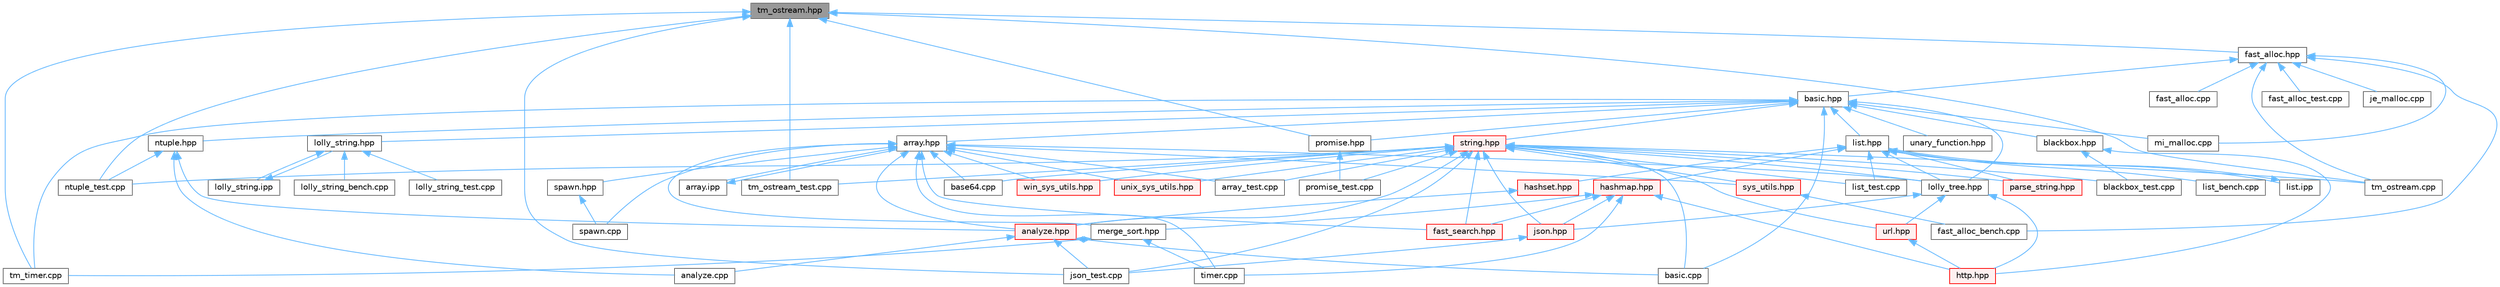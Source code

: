 digraph "tm_ostream.hpp"
{
 // LATEX_PDF_SIZE
  bgcolor="transparent";
  edge [fontname=Helvetica,fontsize=10,labelfontname=Helvetica,labelfontsize=10];
  node [fontname=Helvetica,fontsize=10,shape=box,height=0.2,width=0.4];
  Node1 [id="Node000001",label="tm_ostream.hpp",height=0.2,width=0.4,color="gray40", fillcolor="grey60", style="filled", fontcolor="black",tooltip=" "];
  Node1 -> Node2 [id="edge1_Node000001_Node000002",dir="back",color="steelblue1",style="solid",tooltip=" "];
  Node2 [id="Node000002",label="fast_alloc.hpp",height=0.2,width=0.4,color="grey40", fillcolor="white", style="filled",URL="$fast__alloc_8hpp.html",tooltip=" "];
  Node2 -> Node3 [id="edge2_Node000002_Node000003",dir="back",color="steelblue1",style="solid",tooltip=" "];
  Node3 [id="Node000003",label="basic.hpp",height=0.2,width=0.4,color="grey40", fillcolor="white", style="filled",URL="$basic_8hpp.html",tooltip=" "];
  Node3 -> Node4 [id="edge3_Node000003_Node000004",dir="back",color="steelblue1",style="solid",tooltip=" "];
  Node4 [id="Node000004",label="array.hpp",height=0.2,width=0.4,color="grey40", fillcolor="white", style="filled",URL="$array_8hpp.html",tooltip=" "];
  Node4 -> Node5 [id="edge4_Node000004_Node000005",dir="back",color="steelblue1",style="solid",tooltip=" "];
  Node5 [id="Node000005",label="analyze.hpp",height=0.2,width=0.4,color="red", fillcolor="#FFF0F0", style="filled",URL="$analyze_8hpp.html",tooltip=" "];
  Node5 -> Node6 [id="edge5_Node000005_Node000006",dir="back",color="steelblue1",style="solid",tooltip=" "];
  Node6 [id="Node000006",label="analyze.cpp",height=0.2,width=0.4,color="grey40", fillcolor="white", style="filled",URL="$analyze_8cpp.html",tooltip=" "];
  Node5 -> Node9 [id="edge6_Node000005_Node000009",dir="back",color="steelblue1",style="solid",tooltip=" "];
  Node9 [id="Node000009",label="basic.cpp",height=0.2,width=0.4,color="grey40", fillcolor="white", style="filled",URL="$basic_8cpp.html",tooltip=" "];
  Node5 -> Node14 [id="edge7_Node000005_Node000014",dir="back",color="steelblue1",style="solid",tooltip=" "];
  Node14 [id="Node000014",label="json_test.cpp",height=0.2,width=0.4,color="grey40", fillcolor="white", style="filled",URL="$json__test_8cpp.html",tooltip=" "];
  Node4 -> Node24 [id="edge8_Node000004_Node000024",dir="back",color="steelblue1",style="solid",tooltip=" "];
  Node24 [id="Node000024",label="array.ipp",height=0.2,width=0.4,color="grey40", fillcolor="white", style="filled",URL="$array_8ipp.html",tooltip=" "];
  Node24 -> Node4 [id="edge9_Node000024_Node000004",dir="back",color="steelblue1",style="solid",tooltip=" "];
  Node4 -> Node25 [id="edge10_Node000004_Node000025",dir="back",color="steelblue1",style="solid",tooltip=" "];
  Node25 [id="Node000025",label="array_test.cpp",height=0.2,width=0.4,color="grey40", fillcolor="white", style="filled",URL="$array__test_8cpp.html",tooltip=" "];
  Node4 -> Node26 [id="edge11_Node000004_Node000026",dir="back",color="steelblue1",style="solid",tooltip=" "];
  Node26 [id="Node000026",label="base64.cpp",height=0.2,width=0.4,color="grey40", fillcolor="white", style="filled",URL="$base64_8cpp.html",tooltip=" "];
  Node4 -> Node27 [id="edge12_Node000004_Node000027",dir="back",color="steelblue1",style="solid",tooltip=" "];
  Node27 [id="Node000027",label="fast_search.hpp",height=0.2,width=0.4,color="red", fillcolor="#FFF0F0", style="filled",URL="$fast__search_8hpp.html",tooltip=" "];
  Node4 -> Node29 [id="edge13_Node000004_Node000029",dir="back",color="steelblue1",style="solid",tooltip=" "];
  Node29 [id="Node000029",label="lolly_tree.hpp",height=0.2,width=0.4,color="grey40", fillcolor="white", style="filled",URL="$lolly__tree_8hpp.html",tooltip=" "];
  Node29 -> Node30 [id="edge14_Node000029_Node000030",dir="back",color="steelblue1",style="solid",tooltip=" "];
  Node30 [id="Node000030",label="http.hpp",height=0.2,width=0.4,color="red", fillcolor="#FFF0F0", style="filled",URL="$http_8hpp.html",tooltip=" "];
  Node29 -> Node32 [id="edge15_Node000029_Node000032",dir="back",color="steelblue1",style="solid",tooltip=" "];
  Node32 [id="Node000032",label="json.hpp",height=0.2,width=0.4,color="red", fillcolor="#FFF0F0", style="filled",URL="$json_8hpp.html",tooltip=" "];
  Node32 -> Node14 [id="edge16_Node000032_Node000014",dir="back",color="steelblue1",style="solid",tooltip=" "];
  Node29 -> Node33 [id="edge17_Node000029_Node000033",dir="back",color="steelblue1",style="solid",tooltip=" "];
  Node33 [id="Node000033",label="url.hpp",height=0.2,width=0.4,color="red", fillcolor="#FFF0F0", style="filled",URL="$url_8hpp.html",tooltip=" "];
  Node33 -> Node30 [id="edge18_Node000033_Node000030",dir="back",color="steelblue1",style="solid",tooltip=" "];
  Node4 -> Node72 [id="edge19_Node000004_Node000072",dir="back",color="steelblue1",style="solid",tooltip=" "];
  Node72 [id="Node000072",label="merge_sort.hpp",height=0.2,width=0.4,color="grey40", fillcolor="white", style="filled",URL="$merge__sort_8hpp.html",tooltip=" "];
  Node72 -> Node73 [id="edge20_Node000072_Node000073",dir="back",color="steelblue1",style="solid",tooltip=" "];
  Node73 [id="Node000073",label="timer.cpp",height=0.2,width=0.4,color="grey40", fillcolor="white", style="filled",URL="$timer_8cpp.html",tooltip=" "];
  Node72 -> Node74 [id="edge21_Node000072_Node000074",dir="back",color="steelblue1",style="solid",tooltip=" "];
  Node74 [id="Node000074",label="tm_timer.cpp",height=0.2,width=0.4,color="grey40", fillcolor="white", style="filled",URL="$tm__timer_8cpp.html",tooltip=" "];
  Node4 -> Node75 [id="edge22_Node000004_Node000075",dir="back",color="steelblue1",style="solid",tooltip=" "];
  Node75 [id="Node000075",label="spawn.cpp",height=0.2,width=0.4,color="grey40", fillcolor="white", style="filled",URL="$spawn_8cpp.html",tooltip=" "];
  Node4 -> Node76 [id="edge23_Node000004_Node000076",dir="back",color="steelblue1",style="solid",tooltip=" "];
  Node76 [id="Node000076",label="spawn.hpp",height=0.2,width=0.4,color="grey40", fillcolor="white", style="filled",URL="$spawn_8hpp.html",tooltip=" "];
  Node76 -> Node75 [id="edge24_Node000076_Node000075",dir="back",color="steelblue1",style="solid",tooltip=" "];
  Node4 -> Node77 [id="edge25_Node000004_Node000077",dir="back",color="steelblue1",style="solid",tooltip=" "];
  Node77 [id="Node000077",label="sys_utils.hpp",height=0.2,width=0.4,color="red", fillcolor="#FFF0F0", style="filled",URL="$sys__utils_8hpp.html",tooltip=" "];
  Node77 -> Node78 [id="edge26_Node000077_Node000078",dir="back",color="steelblue1",style="solid",tooltip=" "];
  Node78 [id="Node000078",label="fast_alloc_bench.cpp",height=0.2,width=0.4,color="grey40", fillcolor="white", style="filled",URL="$fast__alloc__bench_8cpp.html",tooltip=" "];
  Node4 -> Node73 [id="edge27_Node000004_Node000073",dir="back",color="steelblue1",style="solid",tooltip=" "];
  Node4 -> Node81 [id="edge28_Node000004_Node000081",dir="back",color="steelblue1",style="solid",tooltip=" "];
  Node81 [id="Node000081",label="unix_sys_utils.hpp",height=0.2,width=0.4,color="red", fillcolor="#FFF0F0", style="filled",URL="$unix__sys__utils_8hpp.html",tooltip=" "];
  Node4 -> Node82 [id="edge29_Node000004_Node000082",dir="back",color="steelblue1",style="solid",tooltip=" "];
  Node82 [id="Node000082",label="win_sys_utils.hpp",height=0.2,width=0.4,color="red", fillcolor="#FFF0F0", style="filled",URL="$win__sys__utils_8hpp.html",tooltip=" "];
  Node3 -> Node9 [id="edge30_Node000003_Node000009",dir="back",color="steelblue1",style="solid",tooltip=" "];
  Node3 -> Node83 [id="edge31_Node000003_Node000083",dir="back",color="steelblue1",style="solid",tooltip=" "];
  Node83 [id="Node000083",label="blackbox.hpp",height=0.2,width=0.4,color="grey40", fillcolor="white", style="filled",URL="$blackbox_8hpp.html",tooltip=" "];
  Node83 -> Node47 [id="edge32_Node000083_Node000047",dir="back",color="steelblue1",style="solid",tooltip=" "];
  Node47 [id="Node000047",label="blackbox_test.cpp",height=0.2,width=0.4,color="grey40", fillcolor="white", style="filled",URL="$blackbox__test_8cpp.html",tooltip=" "];
  Node83 -> Node30 [id="edge33_Node000083_Node000030",dir="back",color="steelblue1",style="solid",tooltip=" "];
  Node3 -> Node84 [id="edge34_Node000003_Node000084",dir="back",color="steelblue1",style="solid",tooltip=" "];
  Node84 [id="Node000084",label="list.hpp",height=0.2,width=0.4,color="grey40", fillcolor="white", style="filled",URL="$list_8hpp.html",tooltip=" "];
  Node84 -> Node85 [id="edge35_Node000084_Node000085",dir="back",color="steelblue1",style="solid",tooltip=" "];
  Node85 [id="Node000085",label="hashmap.hpp",height=0.2,width=0.4,color="red", fillcolor="#FFF0F0", style="filled",URL="$hashmap_8hpp.html",tooltip=" "];
  Node85 -> Node27 [id="edge36_Node000085_Node000027",dir="back",color="steelblue1",style="solid",tooltip=" "];
  Node85 -> Node30 [id="edge37_Node000085_Node000030",dir="back",color="steelblue1",style="solid",tooltip=" "];
  Node85 -> Node32 [id="edge38_Node000085_Node000032",dir="back",color="steelblue1",style="solid",tooltip=" "];
  Node85 -> Node72 [id="edge39_Node000085_Node000072",dir="back",color="steelblue1",style="solid",tooltip=" "];
  Node85 -> Node73 [id="edge40_Node000085_Node000073",dir="back",color="steelblue1",style="solid",tooltip=" "];
  Node84 -> Node97 [id="edge41_Node000084_Node000097",dir="back",color="steelblue1",style="solid",tooltip=" "];
  Node97 [id="Node000097",label="hashset.hpp",height=0.2,width=0.4,color="red", fillcolor="#FFF0F0", style="filled",URL="$hashset_8hpp.html",tooltip=" "];
  Node97 -> Node5 [id="edge42_Node000097_Node000005",dir="back",color="steelblue1",style="solid",tooltip=" "];
  Node84 -> Node99 [id="edge43_Node000084_Node000099",dir="back",color="steelblue1",style="solid",tooltip=" "];
  Node99 [id="Node000099",label="list.ipp",height=0.2,width=0.4,color="grey40", fillcolor="white", style="filled",URL="$list_8ipp.html",tooltip=" "];
  Node99 -> Node84 [id="edge44_Node000099_Node000084",dir="back",color="steelblue1",style="solid",tooltip=" "];
  Node84 -> Node100 [id="edge45_Node000084_Node000100",dir="back",color="steelblue1",style="solid",tooltip=" "];
  Node100 [id="Node000100",label="list_bench.cpp",height=0.2,width=0.4,color="grey40", fillcolor="white", style="filled",URL="$list__bench_8cpp.html",tooltip=" "];
  Node84 -> Node54 [id="edge46_Node000084_Node000054",dir="back",color="steelblue1",style="solid",tooltip=" "];
  Node54 [id="Node000054",label="list_test.cpp",height=0.2,width=0.4,color="grey40", fillcolor="white", style="filled",URL="$list__test_8cpp.html",tooltip=" "];
  Node84 -> Node29 [id="edge47_Node000084_Node000029",dir="back",color="steelblue1",style="solid",tooltip=" "];
  Node84 -> Node101 [id="edge48_Node000084_Node000101",dir="back",color="steelblue1",style="solid",tooltip=" "];
  Node101 [id="Node000101",label="parse_string.hpp",height=0.2,width=0.4,color="red", fillcolor="#FFF0F0", style="filled",URL="$parse__string_8hpp.html",tooltip=" "];
  Node3 -> Node102 [id="edge49_Node000003_Node000102",dir="back",color="steelblue1",style="solid",tooltip=" "];
  Node102 [id="Node000102",label="lolly_string.hpp",height=0.2,width=0.4,color="grey40", fillcolor="white", style="filled",URL="$lolly__string_8hpp.html",tooltip=" "];
  Node102 -> Node103 [id="edge50_Node000102_Node000103",dir="back",color="steelblue1",style="solid",tooltip=" "];
  Node103 [id="Node000103",label="lolly_string.ipp",height=0.2,width=0.4,color="grey40", fillcolor="white", style="filled",URL="$lolly__string_8ipp.html",tooltip=" "];
  Node103 -> Node102 [id="edge51_Node000103_Node000102",dir="back",color="steelblue1",style="solid",tooltip=" "];
  Node102 -> Node104 [id="edge52_Node000102_Node000104",dir="back",color="steelblue1",style="solid",tooltip=" "];
  Node104 [id="Node000104",label="lolly_string_bench.cpp",height=0.2,width=0.4,color="grey40", fillcolor="white", style="filled",URL="$lolly__string__bench_8cpp.html",tooltip=" "];
  Node102 -> Node105 [id="edge53_Node000102_Node000105",dir="back",color="steelblue1",style="solid",tooltip=" "];
  Node105 [id="Node000105",label="lolly_string_test.cpp",height=0.2,width=0.4,color="grey40", fillcolor="white", style="filled",URL="$lolly__string__test_8cpp.html",tooltip=" "];
  Node3 -> Node29 [id="edge54_Node000003_Node000029",dir="back",color="steelblue1",style="solid",tooltip=" "];
  Node3 -> Node106 [id="edge55_Node000003_Node000106",dir="back",color="steelblue1",style="solid",tooltip=" "];
  Node106 [id="Node000106",label="mi_malloc.cpp",height=0.2,width=0.4,color="grey40", fillcolor="white", style="filled",URL="$mi__malloc_8cpp.html",tooltip=" "];
  Node3 -> Node107 [id="edge56_Node000003_Node000107",dir="back",color="steelblue1",style="solid",tooltip=" "];
  Node107 [id="Node000107",label="ntuple.hpp",height=0.2,width=0.4,color="grey40", fillcolor="white", style="filled",URL="$ntuple_8hpp.html",tooltip=" "];
  Node107 -> Node6 [id="edge57_Node000107_Node000006",dir="back",color="steelblue1",style="solid",tooltip=" "];
  Node107 -> Node5 [id="edge58_Node000107_Node000005",dir="back",color="steelblue1",style="solid",tooltip=" "];
  Node107 -> Node55 [id="edge59_Node000107_Node000055",dir="back",color="steelblue1",style="solid",tooltip=" "];
  Node55 [id="Node000055",label="ntuple_test.cpp",height=0.2,width=0.4,color="grey40", fillcolor="white", style="filled",URL="$ntuple__test_8cpp.html",tooltip=" "];
  Node3 -> Node108 [id="edge60_Node000003_Node000108",dir="back",color="steelblue1",style="solid",tooltip=" "];
  Node108 [id="Node000108",label="promise.hpp",height=0.2,width=0.4,color="grey40", fillcolor="white", style="filled",URL="$promise_8hpp.html",tooltip=" "];
  Node108 -> Node58 [id="edge61_Node000108_Node000058",dir="back",color="steelblue1",style="solid",tooltip=" "];
  Node58 [id="Node000058",label="promise_test.cpp",height=0.2,width=0.4,color="grey40", fillcolor="white", style="filled",URL="$promise__test_8cpp.html",tooltip=" "];
  Node3 -> Node109 [id="edge62_Node000003_Node000109",dir="back",color="steelblue1",style="solid",tooltip=" "];
  Node109 [id="Node000109",label="string.hpp",height=0.2,width=0.4,color="red", fillcolor="#FFF0F0", style="filled",URL="$string_8hpp.html",tooltip=" "];
  Node109 -> Node5 [id="edge63_Node000109_Node000005",dir="back",color="steelblue1",style="solid",tooltip=" "];
  Node109 -> Node25 [id="edge64_Node000109_Node000025",dir="back",color="steelblue1",style="solid",tooltip=" "];
  Node109 -> Node26 [id="edge65_Node000109_Node000026",dir="back",color="steelblue1",style="solid",tooltip=" "];
  Node109 -> Node9 [id="edge66_Node000109_Node000009",dir="back",color="steelblue1",style="solid",tooltip=" "];
  Node109 -> Node47 [id="edge67_Node000109_Node000047",dir="back",color="steelblue1",style="solid",tooltip=" "];
  Node109 -> Node27 [id="edge68_Node000109_Node000027",dir="back",color="steelblue1",style="solid",tooltip=" "];
  Node109 -> Node32 [id="edge69_Node000109_Node000032",dir="back",color="steelblue1",style="solid",tooltip=" "];
  Node109 -> Node14 [id="edge70_Node000109_Node000014",dir="back",color="steelblue1",style="solid",tooltip=" "];
  Node109 -> Node54 [id="edge71_Node000109_Node000054",dir="back",color="steelblue1",style="solid",tooltip=" "];
  Node109 -> Node29 [id="edge72_Node000109_Node000029",dir="back",color="steelblue1",style="solid",tooltip=" "];
  Node109 -> Node55 [id="edge73_Node000109_Node000055",dir="back",color="steelblue1",style="solid",tooltip=" "];
  Node109 -> Node101 [id="edge74_Node000109_Node000101",dir="back",color="steelblue1",style="solid",tooltip=" "];
  Node109 -> Node58 [id="edge75_Node000109_Node000058",dir="back",color="steelblue1",style="solid",tooltip=" "];
  Node109 -> Node77 [id="edge76_Node000109_Node000077",dir="back",color="steelblue1",style="solid",tooltip=" "];
  Node109 -> Node119 [id="edge77_Node000109_Node000119",dir="back",color="steelblue1",style="solid",tooltip=" "];
  Node119 [id="Node000119",label="tm_ostream.cpp",height=0.2,width=0.4,color="grey40", fillcolor="white", style="filled",URL="$tm__ostream_8cpp.html",tooltip=" "];
  Node109 -> Node63 [id="edge78_Node000109_Node000063",dir="back",color="steelblue1",style="solid",tooltip=" "];
  Node63 [id="Node000063",label="tm_ostream_test.cpp",height=0.2,width=0.4,color="grey40", fillcolor="white", style="filled",URL="$tm__ostream__test_8cpp.html",tooltip=" "];
  Node109 -> Node81 [id="edge79_Node000109_Node000081",dir="back",color="steelblue1",style="solid",tooltip=" "];
  Node109 -> Node33 [id="edge80_Node000109_Node000033",dir="back",color="steelblue1",style="solid",tooltip=" "];
  Node109 -> Node82 [id="edge81_Node000109_Node000082",dir="back",color="steelblue1",style="solid",tooltip=" "];
  Node3 -> Node74 [id="edge82_Node000003_Node000074",dir="back",color="steelblue1",style="solid",tooltip=" "];
  Node3 -> Node124 [id="edge83_Node000003_Node000124",dir="back",color="steelblue1",style="solid",tooltip=" "];
  Node124 [id="Node000124",label="unary_function.hpp",height=0.2,width=0.4,color="grey40", fillcolor="white", style="filled",URL="$unary__function_8hpp.html",tooltip=" "];
  Node2 -> Node125 [id="edge84_Node000002_Node000125",dir="back",color="steelblue1",style="solid",tooltip=" "];
  Node125 [id="Node000125",label="fast_alloc.cpp",height=0.2,width=0.4,color="grey40", fillcolor="white", style="filled",URL="$fast__alloc_8cpp.html",tooltip=" "];
  Node2 -> Node78 [id="edge85_Node000002_Node000078",dir="back",color="steelblue1",style="solid",tooltip=" "];
  Node2 -> Node48 [id="edge86_Node000002_Node000048",dir="back",color="steelblue1",style="solid",tooltip=" "];
  Node48 [id="Node000048",label="fast_alloc_test.cpp",height=0.2,width=0.4,color="grey40", fillcolor="white", style="filled",URL="$fast__alloc__test_8cpp.html",tooltip=" "];
  Node2 -> Node126 [id="edge87_Node000002_Node000126",dir="back",color="steelblue1",style="solid",tooltip=" "];
  Node126 [id="Node000126",label="je_malloc.cpp",height=0.2,width=0.4,color="grey40", fillcolor="white", style="filled",URL="$je__malloc_8cpp.html",tooltip=" "];
  Node2 -> Node106 [id="edge88_Node000002_Node000106",dir="back",color="steelblue1",style="solid",tooltip=" "];
  Node2 -> Node119 [id="edge89_Node000002_Node000119",dir="back",color="steelblue1",style="solid",tooltip=" "];
  Node1 -> Node14 [id="edge90_Node000001_Node000014",dir="back",color="steelblue1",style="solid",tooltip=" "];
  Node1 -> Node55 [id="edge91_Node000001_Node000055",dir="back",color="steelblue1",style="solid",tooltip=" "];
  Node1 -> Node108 [id="edge92_Node000001_Node000108",dir="back",color="steelblue1",style="solid",tooltip=" "];
  Node1 -> Node119 [id="edge93_Node000001_Node000119",dir="back",color="steelblue1",style="solid",tooltip=" "];
  Node1 -> Node63 [id="edge94_Node000001_Node000063",dir="back",color="steelblue1",style="solid",tooltip=" "];
  Node1 -> Node74 [id="edge95_Node000001_Node000074",dir="back",color="steelblue1",style="solid",tooltip=" "];
}
